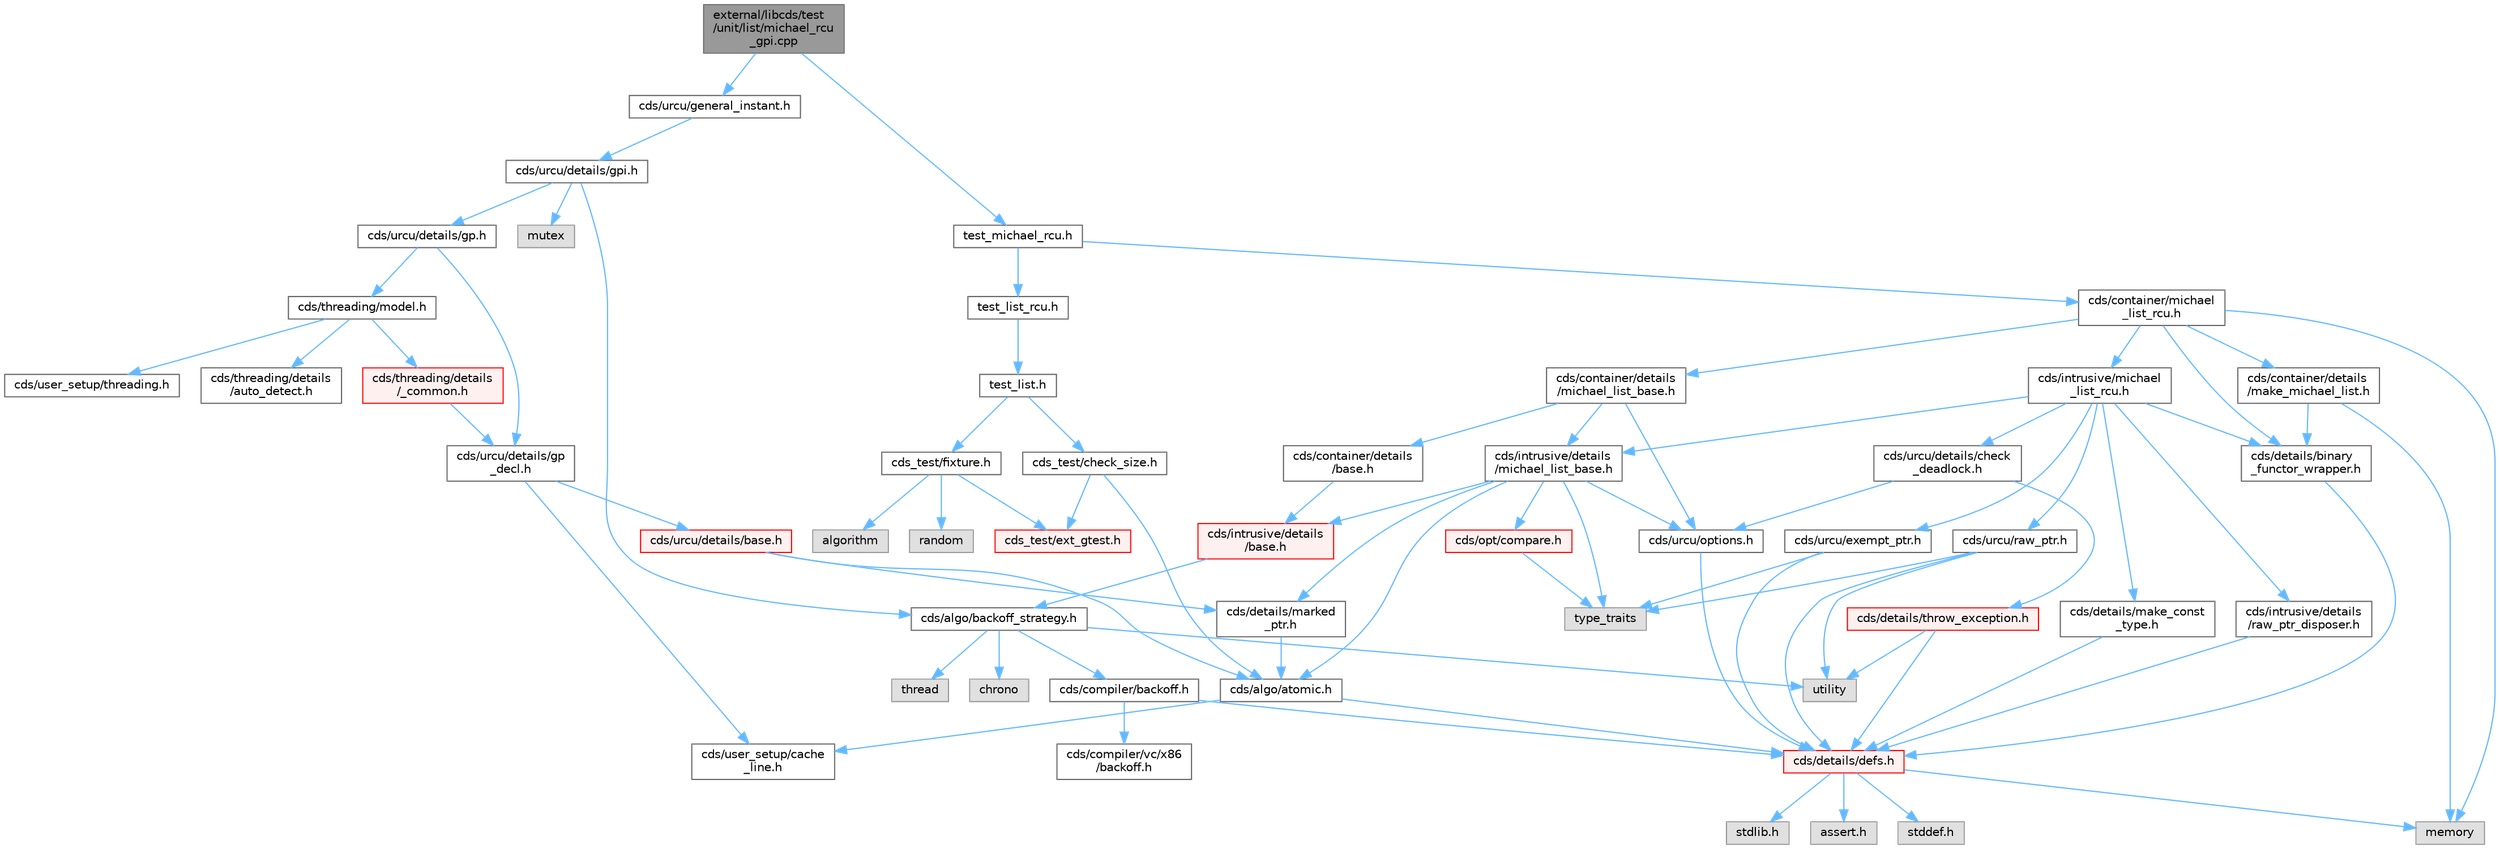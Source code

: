 digraph "external/libcds/test/unit/list/michael_rcu_gpi.cpp"
{
 // LATEX_PDF_SIZE
  bgcolor="transparent";
  edge [fontname=Helvetica,fontsize=10,labelfontname=Helvetica,labelfontsize=10];
  node [fontname=Helvetica,fontsize=10,shape=box,height=0.2,width=0.4];
  Node1 [id="Node000001",label="external/libcds/test\l/unit/list/michael_rcu\l_gpi.cpp",height=0.2,width=0.4,color="gray40", fillcolor="grey60", style="filled", fontcolor="black",tooltip=" "];
  Node1 -> Node2 [id="edge79_Node000001_Node000002",color="steelblue1",style="solid",tooltip=" "];
  Node2 [id="Node000002",label="cds/urcu/general_instant.h",height=0.2,width=0.4,color="grey40", fillcolor="white", style="filled",URL="$general__instant_8h.html",tooltip=" "];
  Node2 -> Node3 [id="edge80_Node000002_Node000003",color="steelblue1",style="solid",tooltip=" "];
  Node3 [id="Node000003",label="cds/urcu/details/gpi.h",height=0.2,width=0.4,color="grey40", fillcolor="white", style="filled",URL="$gpi_8h.html",tooltip=" "];
  Node3 -> Node4 [id="edge81_Node000003_Node000004",color="steelblue1",style="solid",tooltip=" "];
  Node4 [id="Node000004",label="mutex",height=0.2,width=0.4,color="grey60", fillcolor="#E0E0E0", style="filled",tooltip=" "];
  Node3 -> Node5 [id="edge82_Node000003_Node000005",color="steelblue1",style="solid",tooltip=" "];
  Node5 [id="Node000005",label="cds/urcu/details/gp.h",height=0.2,width=0.4,color="grey40", fillcolor="white", style="filled",URL="$gp_8h.html",tooltip=" "];
  Node5 -> Node6 [id="edge83_Node000005_Node000006",color="steelblue1",style="solid",tooltip=" "];
  Node6 [id="Node000006",label="cds/urcu/details/gp\l_decl.h",height=0.2,width=0.4,color="grey40", fillcolor="white", style="filled",URL="$gp__decl_8h.html",tooltip=" "];
  Node6 -> Node7 [id="edge84_Node000006_Node000007",color="steelblue1",style="solid",tooltip=" "];
  Node7 [id="Node000007",label="cds/urcu/details/base.h",height=0.2,width=0.4,color="red", fillcolor="#FFF0F0", style="filled",URL="$external_2libcds_2cds_2urcu_2details_2base_8h.html",tooltip=" "];
  Node7 -> Node8 [id="edge85_Node000007_Node000008",color="steelblue1",style="solid",tooltip=" "];
  Node8 [id="Node000008",label="cds/algo/atomic.h",height=0.2,width=0.4,color="grey40", fillcolor="white", style="filled",URL="$external_2libcds_2cds_2algo_2atomic_8h.html",tooltip=" "];
  Node8 -> Node9 [id="edge86_Node000008_Node000009",color="steelblue1",style="solid",tooltip=" "];
  Node9 [id="Node000009",label="cds/details/defs.h",height=0.2,width=0.4,color="red", fillcolor="#FFF0F0", style="filled",URL="$details_2defs_8h.html",tooltip=" "];
  Node9 -> Node10 [id="edge87_Node000009_Node000010",color="steelblue1",style="solid",tooltip=" "];
  Node10 [id="Node000010",label="stddef.h",height=0.2,width=0.4,color="grey60", fillcolor="#E0E0E0", style="filled",tooltip=" "];
  Node9 -> Node11 [id="edge88_Node000009_Node000011",color="steelblue1",style="solid",tooltip=" "];
  Node11 [id="Node000011",label="stdlib.h",height=0.2,width=0.4,color="grey60", fillcolor="#E0E0E0", style="filled",tooltip=" "];
  Node9 -> Node12 [id="edge89_Node000009_Node000012",color="steelblue1",style="solid",tooltip=" "];
  Node12 [id="Node000012",label="assert.h",height=0.2,width=0.4,color="grey60", fillcolor="#E0E0E0", style="filled",tooltip=" "];
  Node9 -> Node17 [id="edge90_Node000009_Node000017",color="steelblue1",style="solid",tooltip=" "];
  Node17 [id="Node000017",label="memory",height=0.2,width=0.4,color="grey60", fillcolor="#E0E0E0", style="filled",tooltip=" "];
  Node8 -> Node22 [id="edge91_Node000008_Node000022",color="steelblue1",style="solid",tooltip=" "];
  Node22 [id="Node000022",label="cds/user_setup/cache\l_line.h",height=0.2,width=0.4,color="grey40", fillcolor="white", style="filled",URL="$cache__line_8h.html",tooltip="Cache-line size definition"];
  Node7 -> Node45 [id="edge92_Node000007_Node000045",color="steelblue1",style="solid",tooltip=" "];
  Node45 [id="Node000045",label="cds/details/marked\l_ptr.h",height=0.2,width=0.4,color="grey40", fillcolor="white", style="filled",URL="$marked__ptr_8h.html",tooltip=" "];
  Node45 -> Node8 [id="edge93_Node000045_Node000008",color="steelblue1",style="solid",tooltip=" "];
  Node6 -> Node22 [id="edge94_Node000006_Node000022",color="steelblue1",style="solid",tooltip=" "];
  Node5 -> Node46 [id="edge95_Node000005_Node000046",color="steelblue1",style="solid",tooltip=" "];
  Node46 [id="Node000046",label="cds/threading/model.h",height=0.2,width=0.4,color="grey40", fillcolor="white", style="filled",URL="$model_8h.html",tooltip=" "];
  Node46 -> Node47 [id="edge96_Node000046_Node000047",color="steelblue1",style="solid",tooltip=" "];
  Node47 [id="Node000047",label="cds/threading/details\l/_common.h",height=0.2,width=0.4,color="red", fillcolor="#FFF0F0", style="filled",URL="$__common_8h.html",tooltip=" "];
  Node47 -> Node6 [id="edge97_Node000047_Node000006",color="steelblue1",style="solid",tooltip=" "];
  Node46 -> Node51 [id="edge98_Node000046_Node000051",color="steelblue1",style="solid",tooltip=" "];
  Node51 [id="Node000051",label="cds/user_setup/threading.h",height=0.2,width=0.4,color="grey40", fillcolor="white", style="filled",URL="$external_2libcds_2cds_2user__setup_2threading_8h.html",tooltip=" "];
  Node46 -> Node52 [id="edge99_Node000046_Node000052",color="steelblue1",style="solid",tooltip=" "];
  Node52 [id="Node000052",label="cds/threading/details\l/auto_detect.h",height=0.2,width=0.4,color="grey40", fillcolor="white", style="filled",URL="$auto__detect_8h.html",tooltip=" "];
  Node3 -> Node53 [id="edge100_Node000003_Node000053",color="steelblue1",style="solid",tooltip=" "];
  Node53 [id="Node000053",label="cds/algo/backoff_strategy.h",height=0.2,width=0.4,color="grey40", fillcolor="white", style="filled",URL="$backoff__strategy_8h.html",tooltip=" "];
  Node53 -> Node41 [id="edge101_Node000053_Node000041",color="steelblue1",style="solid",tooltip=" "];
  Node41 [id="Node000041",label="utility",height=0.2,width=0.4,color="grey60", fillcolor="#E0E0E0", style="filled",tooltip=" "];
  Node53 -> Node36 [id="edge102_Node000053_Node000036",color="steelblue1",style="solid",tooltip=" "];
  Node36 [id="Node000036",label="thread",height=0.2,width=0.4,color="grey60", fillcolor="#E0E0E0", style="filled",tooltip=" "];
  Node53 -> Node54 [id="edge103_Node000053_Node000054",color="steelblue1",style="solid",tooltip=" "];
  Node54 [id="Node000054",label="chrono",height=0.2,width=0.4,color="grey60", fillcolor="#E0E0E0", style="filled",tooltip=" "];
  Node53 -> Node55 [id="edge104_Node000053_Node000055",color="steelblue1",style="solid",tooltip=" "];
  Node55 [id="Node000055",label="cds/compiler/backoff.h",height=0.2,width=0.4,color="grey40", fillcolor="white", style="filled",URL="$backoff_8h.html",tooltip=" "];
  Node55 -> Node9 [id="edge105_Node000055_Node000009",color="steelblue1",style="solid",tooltip=" "];
  Node55 -> Node56 [id="edge106_Node000055_Node000056",color="steelblue1",style="solid",tooltip=" "];
  Node56 [id="Node000056",label="cds/compiler/vc/x86\l/backoff.h",height=0.2,width=0.4,color="grey40", fillcolor="white", style="filled",URL="$vc_2x86_2backoff_8h.html",tooltip=" "];
  Node1 -> Node57 [id="edge107_Node000001_Node000057",color="steelblue1",style="solid",tooltip=" "];
  Node57 [id="Node000057",label="test_michael_rcu.h",height=0.2,width=0.4,color="grey40", fillcolor="white", style="filled",URL="$test__michael__rcu_8h.html",tooltip=" "];
  Node57 -> Node58 [id="edge108_Node000057_Node000058",color="steelblue1",style="solid",tooltip=" "];
  Node58 [id="Node000058",label="test_list_rcu.h",height=0.2,width=0.4,color="grey40", fillcolor="white", style="filled",URL="$test__list__rcu_8h.html",tooltip=" "];
  Node58 -> Node59 [id="edge109_Node000058_Node000059",color="steelblue1",style="solid",tooltip=" "];
  Node59 [id="Node000059",label="test_list.h",height=0.2,width=0.4,color="grey40", fillcolor="white", style="filled",URL="$test__list_8h.html",tooltip=" "];
  Node59 -> Node60 [id="edge110_Node000059_Node000060",color="steelblue1",style="solid",tooltip=" "];
  Node60 [id="Node000060",label="cds_test/check_size.h",height=0.2,width=0.4,color="grey40", fillcolor="white", style="filled",URL="$check__size_8h.html",tooltip=" "];
  Node60 -> Node61 [id="edge111_Node000060_Node000061",color="steelblue1",style="solid",tooltip=" "];
  Node61 [id="Node000061",label="cds_test/ext_gtest.h",height=0.2,width=0.4,color="red", fillcolor="#FFF0F0", style="filled",URL="$ext__gtest_8h.html",tooltip=" "];
  Node60 -> Node8 [id="edge112_Node000060_Node000008",color="steelblue1",style="solid",tooltip=" "];
  Node59 -> Node63 [id="edge113_Node000059_Node000063",color="steelblue1",style="solid",tooltip=" "];
  Node63 [id="Node000063",label="cds_test/fixture.h",height=0.2,width=0.4,color="grey40", fillcolor="white", style="filled",URL="$fixture_8h.html",tooltip=" "];
  Node63 -> Node61 [id="edge114_Node000063_Node000061",color="steelblue1",style="solid",tooltip=" "];
  Node63 -> Node64 [id="edge115_Node000063_Node000064",color="steelblue1",style="solid",tooltip=" "];
  Node64 [id="Node000064",label="algorithm",height=0.2,width=0.4,color="grey60", fillcolor="#E0E0E0", style="filled",tooltip=" "];
  Node63 -> Node65 [id="edge116_Node000063_Node000065",color="steelblue1",style="solid",tooltip=" "];
  Node65 [id="Node000065",label="random",height=0.2,width=0.4,color="grey60", fillcolor="#E0E0E0", style="filled",tooltip=" "];
  Node57 -> Node66 [id="edge117_Node000057_Node000066",color="steelblue1",style="solid",tooltip=" "];
  Node66 [id="Node000066",label="cds/container/michael\l_list_rcu.h",height=0.2,width=0.4,color="grey40", fillcolor="white", style="filled",URL="$container_2michael__list__rcu_8h.html",tooltip=" "];
  Node66 -> Node17 [id="edge118_Node000066_Node000017",color="steelblue1",style="solid",tooltip=" "];
  Node66 -> Node67 [id="edge119_Node000066_Node000067",color="steelblue1",style="solid",tooltip=" "];
  Node67 [id="Node000067",label="cds/container/details\l/michael_list_base.h",height=0.2,width=0.4,color="grey40", fillcolor="white", style="filled",URL="$container_2details_2michael__list__base_8h.html",tooltip=" "];
  Node67 -> Node68 [id="edge120_Node000067_Node000068",color="steelblue1",style="solid",tooltip=" "];
  Node68 [id="Node000068",label="cds/container/details\l/base.h",height=0.2,width=0.4,color="grey40", fillcolor="white", style="filled",URL="$external_2libcds_2cds_2container_2details_2base_8h.html",tooltip=" "];
  Node68 -> Node69 [id="edge121_Node000068_Node000069",color="steelblue1",style="solid",tooltip=" "];
  Node69 [id="Node000069",label="cds/intrusive/details\l/base.h",height=0.2,width=0.4,color="red", fillcolor="#FFF0F0", style="filled",URL="$external_2libcds_2cds_2intrusive_2details_2base_8h.html",tooltip=" "];
  Node69 -> Node53 [id="edge122_Node000069_Node000053",color="steelblue1",style="solid",tooltip=" "];
  Node67 -> Node74 [id="edge123_Node000067_Node000074",color="steelblue1",style="solid",tooltip=" "];
  Node74 [id="Node000074",label="cds/intrusive/details\l/michael_list_base.h",height=0.2,width=0.4,color="grey40", fillcolor="white", style="filled",URL="$intrusive_2details_2michael__list__base_8h.html",tooltip=" "];
  Node74 -> Node25 [id="edge124_Node000074_Node000025",color="steelblue1",style="solid",tooltip=" "];
  Node25 [id="Node000025",label="type_traits",height=0.2,width=0.4,color="grey60", fillcolor="#E0E0E0", style="filled",tooltip=" "];
  Node74 -> Node69 [id="edge125_Node000074_Node000069",color="steelblue1",style="solid",tooltip=" "];
  Node74 -> Node75 [id="edge126_Node000074_Node000075",color="steelblue1",style="solid",tooltip=" "];
  Node75 [id="Node000075",label="cds/opt/compare.h",height=0.2,width=0.4,color="red", fillcolor="#FFF0F0", style="filled",URL="$external_2libcds_2cds_2opt_2compare_8h.html",tooltip=" "];
  Node75 -> Node25 [id="edge127_Node000075_Node000025",color="steelblue1",style="solid",tooltip=" "];
  Node74 -> Node8 [id="edge128_Node000074_Node000008",color="steelblue1",style="solid",tooltip=" "];
  Node74 -> Node45 [id="edge129_Node000074_Node000045",color="steelblue1",style="solid",tooltip=" "];
  Node74 -> Node77 [id="edge130_Node000074_Node000077",color="steelblue1",style="solid",tooltip=" "];
  Node77 [id="Node000077",label="cds/urcu/options.h",height=0.2,width=0.4,color="grey40", fillcolor="white", style="filled",URL="$urcu_2options_8h.html",tooltip=" "];
  Node77 -> Node9 [id="edge131_Node000077_Node000009",color="steelblue1",style="solid",tooltip=" "];
  Node67 -> Node77 [id="edge132_Node000067_Node000077",color="steelblue1",style="solid",tooltip=" "];
  Node66 -> Node78 [id="edge133_Node000066_Node000078",color="steelblue1",style="solid",tooltip=" "];
  Node78 [id="Node000078",label="cds/intrusive/michael\l_list_rcu.h",height=0.2,width=0.4,color="grey40", fillcolor="white", style="filled",URL="$intrusive_2michael__list__rcu_8h.html",tooltip=" "];
  Node78 -> Node74 [id="edge134_Node000078_Node000074",color="steelblue1",style="solid",tooltip=" "];
  Node78 -> Node79 [id="edge135_Node000078_Node000079",color="steelblue1",style="solid",tooltip=" "];
  Node79 [id="Node000079",label="cds/urcu/details/check\l_deadlock.h",height=0.2,width=0.4,color="grey40", fillcolor="white", style="filled",URL="$check__deadlock_8h.html",tooltip=" "];
  Node79 -> Node77 [id="edge136_Node000079_Node000077",color="steelblue1",style="solid",tooltip=" "];
  Node79 -> Node39 [id="edge137_Node000079_Node000039",color="steelblue1",style="solid",tooltip=" "];
  Node39 [id="Node000039",label="cds/details/throw_exception.h",height=0.2,width=0.4,color="red", fillcolor="#FFF0F0", style="filled",URL="$throw__exception_8h.html",tooltip=" "];
  Node39 -> Node9 [id="edge138_Node000039_Node000009",color="steelblue1",style="solid",tooltip=" "];
  Node39 -> Node41 [id="edge139_Node000039_Node000041",color="steelblue1",style="solid",tooltip=" "];
  Node78 -> Node80 [id="edge140_Node000078_Node000080",color="steelblue1",style="solid",tooltip=" "];
  Node80 [id="Node000080",label="cds/details/binary\l_functor_wrapper.h",height=0.2,width=0.4,color="grey40", fillcolor="white", style="filled",URL="$binary__functor__wrapper_8h.html",tooltip=" "];
  Node80 -> Node9 [id="edge141_Node000080_Node000009",color="steelblue1",style="solid",tooltip=" "];
  Node78 -> Node81 [id="edge142_Node000078_Node000081",color="steelblue1",style="solid",tooltip=" "];
  Node81 [id="Node000081",label="cds/details/make_const\l_type.h",height=0.2,width=0.4,color="grey40", fillcolor="white", style="filled",URL="$make__const__type_8h.html",tooltip=" "];
  Node81 -> Node9 [id="edge143_Node000081_Node000009",color="steelblue1",style="solid",tooltip=" "];
  Node78 -> Node82 [id="edge144_Node000078_Node000082",color="steelblue1",style="solid",tooltip=" "];
  Node82 [id="Node000082",label="cds/urcu/exempt_ptr.h",height=0.2,width=0.4,color="grey40", fillcolor="white", style="filled",URL="$exempt__ptr_8h.html",tooltip=" "];
  Node82 -> Node25 [id="edge145_Node000082_Node000025",color="steelblue1",style="solid",tooltip=" "];
  Node82 -> Node9 [id="edge146_Node000082_Node000009",color="steelblue1",style="solid",tooltip=" "];
  Node78 -> Node83 [id="edge147_Node000078_Node000083",color="steelblue1",style="solid",tooltip=" "];
  Node83 [id="Node000083",label="cds/urcu/raw_ptr.h",height=0.2,width=0.4,color="grey40", fillcolor="white", style="filled",URL="$raw__ptr_8h.html",tooltip=" "];
  Node83 -> Node41 [id="edge148_Node000083_Node000041",color="steelblue1",style="solid",tooltip=" "];
  Node83 -> Node25 [id="edge149_Node000083_Node000025",color="steelblue1",style="solid",tooltip=" "];
  Node83 -> Node9 [id="edge150_Node000083_Node000009",color="steelblue1",style="solid",tooltip=" "];
  Node78 -> Node84 [id="edge151_Node000078_Node000084",color="steelblue1",style="solid",tooltip=" "];
  Node84 [id="Node000084",label="cds/intrusive/details\l/raw_ptr_disposer.h",height=0.2,width=0.4,color="grey40", fillcolor="white", style="filled",URL="$raw__ptr__disposer_8h.html",tooltip=" "];
  Node84 -> Node9 [id="edge152_Node000084_Node000009",color="steelblue1",style="solid",tooltip=" "];
  Node66 -> Node85 [id="edge153_Node000066_Node000085",color="steelblue1",style="solid",tooltip=" "];
  Node85 [id="Node000085",label="cds/container/details\l/make_michael_list.h",height=0.2,width=0.4,color="grey40", fillcolor="white", style="filled",URL="$make__michael__list_8h.html",tooltip=" "];
  Node85 -> Node80 [id="edge154_Node000085_Node000080",color="steelblue1",style="solid",tooltip=" "];
  Node85 -> Node17 [id="edge155_Node000085_Node000017",color="steelblue1",style="solid",tooltip=" "];
  Node66 -> Node80 [id="edge156_Node000066_Node000080",color="steelblue1",style="solid",tooltip=" "];
}
